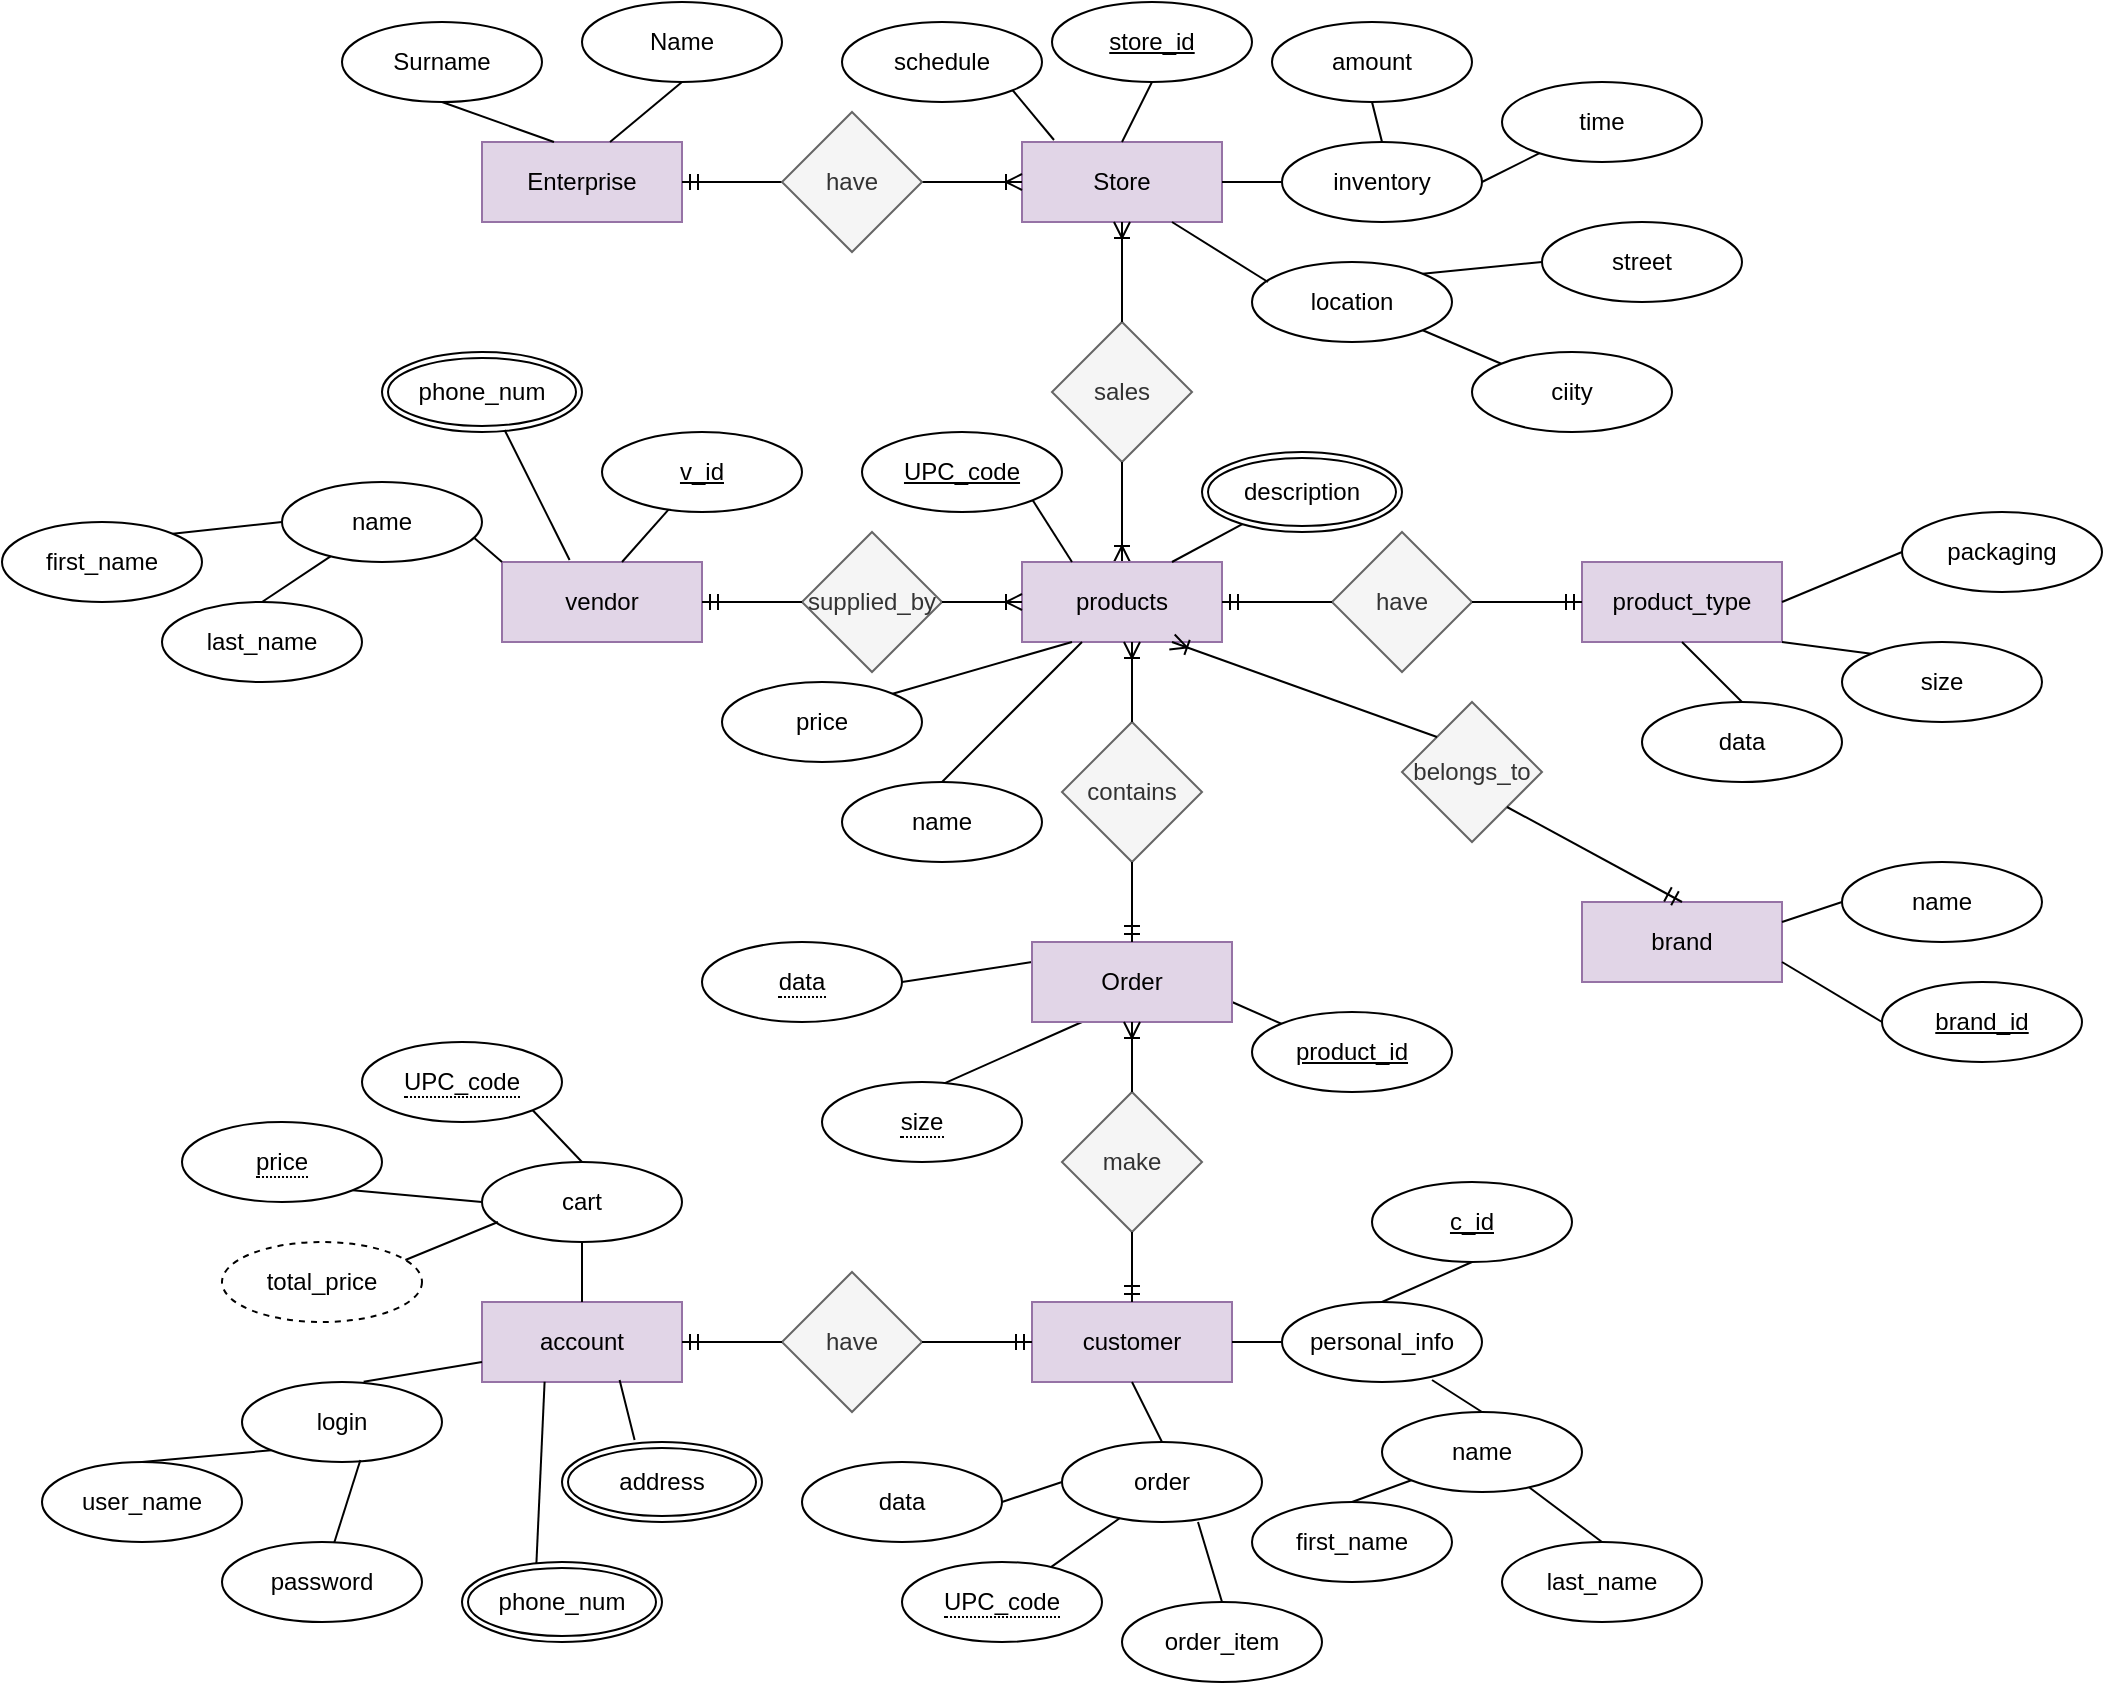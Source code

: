 <mxfile version="15.5.8" type="github">
  <diagram id="2LejuE4Ry1tqAmUR8zdP" name="Page-1">
    <mxGraphModel dx="2675" dy="1736" grid="1" gridSize="10" guides="1" tooltips="1" connect="1" arrows="1" fold="1" page="1" pageScale="1" pageWidth="827" pageHeight="1169" math="0" shadow="0">
      <root>
        <mxCell id="0" />
        <mxCell id="1" parent="0" />
        <mxCell id="xzVIvEEl9TF7IDXQ0Tu6-1" value="Enterprise" style="whiteSpace=wrap;html=1;align=center;rounded=0;sketch=0;fillColor=#e1d5e7;strokeColor=#9673a6;" parent="1" vertex="1">
          <mxGeometry x="-630" y="-440" width="100" height="40" as="geometry" />
        </mxCell>
        <mxCell id="xzVIvEEl9TF7IDXQ0Tu6-2" value="Name" style="ellipse;whiteSpace=wrap;html=1;align=center;rounded=0;sketch=0;" parent="1" vertex="1">
          <mxGeometry x="-580" y="-510" width="100" height="40" as="geometry" />
        </mxCell>
        <mxCell id="xzVIvEEl9TF7IDXQ0Tu6-3" value="Surname" style="ellipse;whiteSpace=wrap;html=1;align=center;rounded=0;sketch=0;" parent="1" vertex="1">
          <mxGeometry x="-700" y="-500" width="100" height="40" as="geometry" />
        </mxCell>
        <mxCell id="xzVIvEEl9TF7IDXQ0Tu6-4" value="" style="endArrow=none;html=1;rounded=0;sketch=0;curved=0;exitX=0.5;exitY=1;exitDx=0;exitDy=0;entryX=0.64;entryY=0;entryDx=0;entryDy=0;entryPerimeter=0;" parent="1" source="xzVIvEEl9TF7IDXQ0Tu6-2" target="xzVIvEEl9TF7IDXQ0Tu6-1" edge="1">
          <mxGeometry relative="1" as="geometry">
            <mxPoint x="-500" y="-230" as="sourcePoint" />
            <mxPoint x="-340" y="-230" as="targetPoint" />
          </mxGeometry>
        </mxCell>
        <mxCell id="xzVIvEEl9TF7IDXQ0Tu6-5" value="" style="endArrow=none;html=1;rounded=0;sketch=0;curved=0;exitX=0.5;exitY=1;exitDx=0;exitDy=0;entryX=0.36;entryY=0;entryDx=0;entryDy=0;entryPerimeter=0;" parent="1" source="xzVIvEEl9TF7IDXQ0Tu6-3" target="xzVIvEEl9TF7IDXQ0Tu6-1" edge="1">
          <mxGeometry relative="1" as="geometry">
            <mxPoint x="-500" y="-230" as="sourcePoint" />
            <mxPoint x="-340" y="-230" as="targetPoint" />
          </mxGeometry>
        </mxCell>
        <mxCell id="xzVIvEEl9TF7IDXQ0Tu6-6" value="Store" style="whiteSpace=wrap;html=1;align=center;rounded=0;sketch=0;fillColor=#e1d5e7;strokeColor=#9673a6;" parent="1" vertex="1">
          <mxGeometry x="-360" y="-440" width="100" height="40" as="geometry" />
        </mxCell>
        <mxCell id="xzVIvEEl9TF7IDXQ0Tu6-7" value="" style="fontSize=12;html=1;endArrow=ERmandOne;rounded=1;sketch=0;exitX=0;exitY=0.5;exitDx=0;exitDy=0;entryX=1;entryY=0.5;entryDx=0;entryDy=0;" parent="1" source="xzVIvEEl9TF7IDXQ0Tu6-9" target="xzVIvEEl9TF7IDXQ0Tu6-1" edge="1">
          <mxGeometry width="100" height="100" relative="1" as="geometry">
            <mxPoint x="-470" y="-180" as="sourcePoint" />
            <mxPoint x="-530" y="-380" as="targetPoint" />
          </mxGeometry>
        </mxCell>
        <mxCell id="xzVIvEEl9TF7IDXQ0Tu6-8" value="" style="fontSize=12;html=1;endArrow=ERoneToMany;rounded=1;sketch=0;entryX=0;entryY=0.5;entryDx=0;entryDy=0;exitX=1;exitY=0.5;exitDx=0;exitDy=0;" parent="1" source="xzVIvEEl9TF7IDXQ0Tu6-9" target="xzVIvEEl9TF7IDXQ0Tu6-6" edge="1">
          <mxGeometry width="100" height="100" relative="1" as="geometry">
            <mxPoint x="-520" y="-280" as="sourcePoint" />
            <mxPoint x="-420" y="-380" as="targetPoint" />
          </mxGeometry>
        </mxCell>
        <mxCell id="xzVIvEEl9TF7IDXQ0Tu6-9" value="have" style="rhombus;whiteSpace=wrap;html=1;rounded=0;sketch=0;fillColor=#f5f5f5;fontColor=#333333;strokeColor=#666666;" parent="1" vertex="1">
          <mxGeometry x="-480" y="-455" width="70" height="70" as="geometry" />
        </mxCell>
        <mxCell id="xzVIvEEl9TF7IDXQ0Tu6-12" value="schedule" style="ellipse;whiteSpace=wrap;html=1;align=center;rounded=0;sketch=0;" parent="1" vertex="1">
          <mxGeometry x="-450" y="-500" width="100" height="40" as="geometry" />
        </mxCell>
        <mxCell id="xzVIvEEl9TF7IDXQ0Tu6-13" value="location" style="ellipse;whiteSpace=wrap;html=1;align=center;rounded=0;sketch=0;" parent="1" vertex="1">
          <mxGeometry x="-245" y="-380" width="100" height="40" as="geometry" />
        </mxCell>
        <mxCell id="xzVIvEEl9TF7IDXQ0Tu6-14" value="inventory" style="ellipse;whiteSpace=wrap;html=1;align=center;rounded=0;sketch=0;" parent="1" vertex="1">
          <mxGeometry x="-230" y="-440" width="100" height="40" as="geometry" />
        </mxCell>
        <mxCell id="xzVIvEEl9TF7IDXQ0Tu6-15" value="ciity" style="ellipse;whiteSpace=wrap;html=1;align=center;rounded=0;sketch=0;" parent="1" vertex="1">
          <mxGeometry x="-135" y="-335" width="100" height="40" as="geometry" />
        </mxCell>
        <mxCell id="xzVIvEEl9TF7IDXQ0Tu6-16" value="street" style="ellipse;whiteSpace=wrap;html=1;align=center;rounded=0;sketch=0;" parent="1" vertex="1">
          <mxGeometry x="-100" y="-400" width="100" height="40" as="geometry" />
        </mxCell>
        <mxCell id="xzVIvEEl9TF7IDXQ0Tu6-17" value="" style="endArrow=none;html=1;rounded=0;sketch=0;exitX=1;exitY=1;exitDx=0;exitDy=0;entryX=0;entryY=0;entryDx=0;entryDy=0;" parent="1" source="xzVIvEEl9TF7IDXQ0Tu6-13" target="xzVIvEEl9TF7IDXQ0Tu6-15" edge="1">
          <mxGeometry relative="1" as="geometry">
            <mxPoint x="-70" y="-350" as="sourcePoint" />
            <mxPoint x="90" y="-350" as="targetPoint" />
          </mxGeometry>
        </mxCell>
        <mxCell id="xzVIvEEl9TF7IDXQ0Tu6-20" value="amount" style="ellipse;whiteSpace=wrap;html=1;align=center;rounded=0;sketch=0;" parent="1" vertex="1">
          <mxGeometry x="-235" y="-500" width="100" height="40" as="geometry" />
        </mxCell>
        <mxCell id="xzVIvEEl9TF7IDXQ0Tu6-21" value="time" style="ellipse;whiteSpace=wrap;html=1;align=center;rounded=0;sketch=0;" parent="1" vertex="1">
          <mxGeometry x="-120" y="-470" width="100" height="40" as="geometry" />
        </mxCell>
        <mxCell id="xzVIvEEl9TF7IDXQ0Tu6-23" value="" style="endArrow=none;html=1;rounded=0;sketch=0;entryX=0.16;entryY=-0.025;entryDx=0;entryDy=0;exitX=1;exitY=1;exitDx=0;exitDy=0;entryPerimeter=0;" parent="1" source="xzVIvEEl9TF7IDXQ0Tu6-12" target="xzVIvEEl9TF7IDXQ0Tu6-6" edge="1">
          <mxGeometry relative="1" as="geometry">
            <mxPoint x="-270" y="-360" as="sourcePoint" />
            <mxPoint x="-120" y="-360" as="targetPoint" />
          </mxGeometry>
        </mxCell>
        <mxCell id="xzVIvEEl9TF7IDXQ0Tu6-25" value="" style="endArrow=none;html=1;rounded=0;sketch=0;exitX=1;exitY=0.5;exitDx=0;exitDy=0;" parent="1" source="xzVIvEEl9TF7IDXQ0Tu6-14" target="xzVIvEEl9TF7IDXQ0Tu6-21" edge="1">
          <mxGeometry relative="1" as="geometry">
            <mxPoint x="-70" y="-350" as="sourcePoint" />
            <mxPoint x="90" y="-350" as="targetPoint" />
          </mxGeometry>
        </mxCell>
        <mxCell id="xzVIvEEl9TF7IDXQ0Tu6-26" value="" style="endArrow=none;html=1;rounded=0;sketch=0;exitX=0.5;exitY=0;exitDx=0;exitDy=0;entryX=0.5;entryY=1;entryDx=0;entryDy=0;" parent="1" source="xzVIvEEl9TF7IDXQ0Tu6-14" target="xzVIvEEl9TF7IDXQ0Tu6-20" edge="1">
          <mxGeometry relative="1" as="geometry">
            <mxPoint x="-70" y="-350" as="sourcePoint" />
            <mxPoint x="-110" y="-304" as="targetPoint" />
          </mxGeometry>
        </mxCell>
        <mxCell id="xzVIvEEl9TF7IDXQ0Tu6-29" value="" style="endArrow=none;html=1;rounded=0;sketch=0;exitX=0.5;exitY=0;exitDx=0;exitDy=0;entryX=0.5;entryY=1;entryDx=0;entryDy=0;" parent="1" source="xzVIvEEl9TF7IDXQ0Tu6-6" target="xzVIvEEl9TF7IDXQ0Tu6-51" edge="1">
          <mxGeometry relative="1" as="geometry">
            <mxPoint x="-60.005" y="-447.072" as="sourcePoint" />
            <mxPoint x="-300" y="-470" as="targetPoint" />
          </mxGeometry>
        </mxCell>
        <mxCell id="xzVIvEEl9TF7IDXQ0Tu6-32" value="" style="endArrow=none;html=1;rounded=0;sketch=0;exitX=1;exitY=0.5;exitDx=0;exitDy=0;entryX=0;entryY=0.5;entryDx=0;entryDy=0;" parent="1" source="xzVIvEEl9TF7IDXQ0Tu6-6" target="xzVIvEEl9TF7IDXQ0Tu6-14" edge="1">
          <mxGeometry relative="1" as="geometry">
            <mxPoint x="-490" y="-300" as="sourcePoint" />
            <mxPoint x="-330" y="-300" as="targetPoint" />
          </mxGeometry>
        </mxCell>
        <mxCell id="xzVIvEEl9TF7IDXQ0Tu6-34" value="" style="endArrow=none;html=1;rounded=0;sketch=0;entryX=0;entryY=0.5;entryDx=0;entryDy=0;exitX=1;exitY=0;exitDx=0;exitDy=0;" parent="1" source="xzVIvEEl9TF7IDXQ0Tu6-13" target="xzVIvEEl9TF7IDXQ0Tu6-16" edge="1">
          <mxGeometry relative="1" as="geometry">
            <mxPoint x="-480" y="-290" as="sourcePoint" />
            <mxPoint x="-320" y="-290" as="targetPoint" />
          </mxGeometry>
        </mxCell>
        <mxCell id="xzVIvEEl9TF7IDXQ0Tu6-35" value="" style="endArrow=none;html=1;rounded=0;sketch=0;entryX=0.08;entryY=0.25;entryDx=0;entryDy=0;entryPerimeter=0;exitX=0.75;exitY=1;exitDx=0;exitDy=0;" parent="1" source="xzVIvEEl9TF7IDXQ0Tu6-6" target="xzVIvEEl9TF7IDXQ0Tu6-13" edge="1">
          <mxGeometry relative="1" as="geometry">
            <mxPoint x="-470" y="-280" as="sourcePoint" />
            <mxPoint x="-310" y="-280" as="targetPoint" />
          </mxGeometry>
        </mxCell>
        <mxCell id="xzVIvEEl9TF7IDXQ0Tu6-38" value="sales" style="rhombus;whiteSpace=wrap;html=1;rounded=0;sketch=0;fillColor=#f5f5f5;fontColor=#333333;strokeColor=#666666;" parent="1" vertex="1">
          <mxGeometry x="-345" y="-350" width="70" height="70" as="geometry" />
        </mxCell>
        <mxCell id="xzVIvEEl9TF7IDXQ0Tu6-42" value="" style="fontSize=12;html=1;endArrow=ERoneToMany;rounded=1;sketch=0;entryX=0.5;entryY=1;entryDx=0;entryDy=0;exitX=0.5;exitY=0;exitDx=0;exitDy=0;" parent="1" source="xzVIvEEl9TF7IDXQ0Tu6-38" target="xzVIvEEl9TF7IDXQ0Tu6-6" edge="1">
          <mxGeometry width="100" height="100" relative="1" as="geometry">
            <mxPoint x="-420" y="-410" as="sourcePoint" />
            <mxPoint x="-350" y="-410" as="targetPoint" />
          </mxGeometry>
        </mxCell>
        <mxCell id="xzVIvEEl9TF7IDXQ0Tu6-43" value="" style="fontSize=12;html=1;endArrow=ERoneToMany;rounded=1;sketch=0;exitX=0.5;exitY=1;exitDx=0;exitDy=0;" parent="1" source="xzVIvEEl9TF7IDXQ0Tu6-38" target="xzVIvEEl9TF7IDXQ0Tu6-44" edge="1">
          <mxGeometry width="100" height="100" relative="1" as="geometry">
            <mxPoint x="-300" y="-330" as="sourcePoint" />
            <mxPoint x="-310" y="-200" as="targetPoint" />
          </mxGeometry>
        </mxCell>
        <mxCell id="xzVIvEEl9TF7IDXQ0Tu6-44" value="products" style="whiteSpace=wrap;html=1;align=center;rounded=0;sketch=0;fillColor=#e1d5e7;strokeColor=#9673a6;" parent="1" vertex="1">
          <mxGeometry x="-360" y="-230" width="100" height="40" as="geometry" />
        </mxCell>
        <mxCell id="xzVIvEEl9TF7IDXQ0Tu6-45" value="have" style="rhombus;whiteSpace=wrap;html=1;rounded=0;sketch=0;fillColor=#f5f5f5;fontColor=#333333;strokeColor=#666666;" parent="1" vertex="1">
          <mxGeometry x="-205" y="-245" width="70" height="70" as="geometry" />
        </mxCell>
        <mxCell id="xzVIvEEl9TF7IDXQ0Tu6-46" value="product_type" style="whiteSpace=wrap;html=1;align=center;rounded=0;sketch=0;fillColor=#e1d5e7;strokeColor=#9673a6;" parent="1" vertex="1">
          <mxGeometry x="-80" y="-230" width="100" height="40" as="geometry" />
        </mxCell>
        <mxCell id="xzVIvEEl9TF7IDXQ0Tu6-47" value="" style="fontSize=12;html=1;endArrow=ERmandOne;rounded=1;sketch=0;exitX=1;exitY=0.5;exitDx=0;exitDy=0;entryX=0;entryY=0.5;entryDx=0;entryDy=0;" parent="1" source="xzVIvEEl9TF7IDXQ0Tu6-45" target="xzVIvEEl9TF7IDXQ0Tu6-46" edge="1">
          <mxGeometry width="100" height="100" relative="1" as="geometry">
            <mxPoint x="-135" y="-130" as="sourcePoint" />
            <mxPoint x="-205" y="-130" as="targetPoint" />
          </mxGeometry>
        </mxCell>
        <mxCell id="xzVIvEEl9TF7IDXQ0Tu6-48" value="" style="fontSize=12;html=1;endArrow=ERmandOne;rounded=1;sketch=0;entryX=1;entryY=0.5;entryDx=0;entryDy=0;exitX=0;exitY=0.5;exitDx=0;exitDy=0;" parent="1" source="xzVIvEEl9TF7IDXQ0Tu6-45" target="xzVIvEEl9TF7IDXQ0Tu6-44" edge="1">
          <mxGeometry width="100" height="100" relative="1" as="geometry">
            <mxPoint x="-210" y="-210" as="sourcePoint" />
            <mxPoint x="-550" y="-400" as="targetPoint" />
          </mxGeometry>
        </mxCell>
        <mxCell id="xzVIvEEl9TF7IDXQ0Tu6-49" value="vendor" style="whiteSpace=wrap;html=1;align=center;rounded=0;sketch=0;fillColor=#e1d5e7;strokeColor=#9673a6;" parent="1" vertex="1">
          <mxGeometry x="-620" y="-230" width="100" height="40" as="geometry" />
        </mxCell>
        <mxCell id="xzVIvEEl9TF7IDXQ0Tu6-50" value="customer" style="whiteSpace=wrap;html=1;align=center;rounded=0;sketch=0;fillColor=#e1d5e7;strokeColor=#9673a6;" parent="1" vertex="1">
          <mxGeometry x="-355" y="140" width="100" height="40" as="geometry" />
        </mxCell>
        <mxCell id="xzVIvEEl9TF7IDXQ0Tu6-51" value="store_id" style="ellipse;whiteSpace=wrap;html=1;align=center;fontStyle=4;rounded=0;sketch=0;" parent="1" vertex="1">
          <mxGeometry x="-345" y="-510" width="100" height="40" as="geometry" />
        </mxCell>
        <mxCell id="xzVIvEEl9TF7IDXQ0Tu6-52" value="brand" style="whiteSpace=wrap;html=1;align=center;rounded=0;sketch=0;fillColor=#e1d5e7;strokeColor=#9673a6;" parent="1" vertex="1">
          <mxGeometry x="-80" y="-60" width="100" height="40" as="geometry" />
        </mxCell>
        <mxCell id="xzVIvEEl9TF7IDXQ0Tu6-53" value="account" style="whiteSpace=wrap;html=1;align=center;rounded=0;sketch=0;fillColor=#e1d5e7;strokeColor=#9673a6;" parent="1" vertex="1">
          <mxGeometry x="-630" y="140" width="100" height="40" as="geometry" />
        </mxCell>
        <mxCell id="xzVIvEEl9TF7IDXQ0Tu6-55" value="belongs_to" style="rhombus;whiteSpace=wrap;html=1;rounded=0;sketch=0;fillColor=#f5f5f5;fontColor=#333333;strokeColor=#666666;" parent="1" vertex="1">
          <mxGeometry x="-170" y="-160" width="70" height="70" as="geometry" />
        </mxCell>
        <mxCell id="xzVIvEEl9TF7IDXQ0Tu6-56" value="" style="fontSize=12;html=1;endArrow=ERmandOne;rounded=1;sketch=0;entryX=0.5;entryY=0;entryDx=0;entryDy=0;exitX=1;exitY=1;exitDx=0;exitDy=0;" parent="1" target="xzVIvEEl9TF7IDXQ0Tu6-52" edge="1" source="xzVIvEEl9TF7IDXQ0Tu6-55">
          <mxGeometry width="100" height="100" relative="1" as="geometry">
            <mxPoint x="-90" y="-110" as="sourcePoint" />
            <mxPoint x="-250" y="-200" as="targetPoint" />
          </mxGeometry>
        </mxCell>
        <mxCell id="xzVIvEEl9TF7IDXQ0Tu6-58" value="" style="fontSize=12;html=1;endArrow=ERoneToMany;rounded=1;sketch=0;exitX=0;exitY=0;exitDx=0;exitDy=0;entryX=0.75;entryY=1;entryDx=0;entryDy=0;" parent="1" source="xzVIvEEl9TF7IDXQ0Tu6-55" target="xzVIvEEl9TF7IDXQ0Tu6-44" edge="1">
          <mxGeometry width="100" height="100" relative="1" as="geometry">
            <mxPoint x="-300" y="-270" as="sourcePoint" />
            <mxPoint x="-280" y="-180" as="targetPoint" />
          </mxGeometry>
        </mxCell>
        <mxCell id="xzVIvEEl9TF7IDXQ0Tu6-61" value="name" style="ellipse;whiteSpace=wrap;html=1;align=center;rounded=0;sketch=0;" parent="1" vertex="1">
          <mxGeometry x="50" y="-80" width="100" height="40" as="geometry" />
        </mxCell>
        <mxCell id="xzVIvEEl9TF7IDXQ0Tu6-63" value="brand_id" style="ellipse;whiteSpace=wrap;html=1;align=center;fontStyle=4;rounded=0;sketch=0;" parent="1" vertex="1">
          <mxGeometry x="70" y="-20" width="100" height="40" as="geometry" />
        </mxCell>
        <mxCell id="xzVIvEEl9TF7IDXQ0Tu6-67" value="" style="endArrow=none;html=1;rounded=0;sketch=0;exitX=1;exitY=0.25;exitDx=0;exitDy=0;entryX=0;entryY=0.5;entryDx=0;entryDy=0;" parent="1" source="xzVIvEEl9TF7IDXQ0Tu6-52" target="xzVIvEEl9TF7IDXQ0Tu6-61" edge="1">
          <mxGeometry relative="1" as="geometry">
            <mxPoint x="-139.645" y="-325.858" as="sourcePoint" />
            <mxPoint x="-100.355" y="-309.142" as="targetPoint" />
          </mxGeometry>
        </mxCell>
        <mxCell id="xzVIvEEl9TF7IDXQ0Tu6-69" value="" style="endArrow=none;html=1;rounded=0;sketch=0;exitX=1;exitY=0.75;exitDx=0;exitDy=0;entryX=0;entryY=0.5;entryDx=0;entryDy=0;" parent="1" source="xzVIvEEl9TF7IDXQ0Tu6-52" target="xzVIvEEl9TF7IDXQ0Tu6-63" edge="1">
          <mxGeometry relative="1" as="geometry">
            <mxPoint x="-119.645" y="-305.858" as="sourcePoint" />
            <mxPoint x="-80.355" y="-289.142" as="targetPoint" />
          </mxGeometry>
        </mxCell>
        <mxCell id="xzVIvEEl9TF7IDXQ0Tu6-76" value="&lt;span style=&quot;border-bottom: 1px dotted&quot;&gt;data&lt;/span&gt;" style="ellipse;whiteSpace=wrap;html=1;align=center;rounded=0;sketch=0;" parent="1" vertex="1">
          <mxGeometry x="-520" y="-40" width="100" height="40" as="geometry" />
        </mxCell>
        <mxCell id="xzVIvEEl9TF7IDXQ0Tu6-77" style="edgeStyle=none;rounded=1;sketch=0;orthogonalLoop=1;jettySize=auto;html=1;exitX=0.5;exitY=0;exitDx=0;exitDy=0;" parent="1" edge="1">
          <mxGeometry relative="1" as="geometry">
            <mxPoint x="50" y="230" as="sourcePoint" />
            <mxPoint x="50" y="230" as="targetPoint" />
          </mxGeometry>
        </mxCell>
        <mxCell id="xzVIvEEl9TF7IDXQ0Tu6-78" value="product_id" style="ellipse;whiteSpace=wrap;html=1;align=center;fontStyle=4;rounded=0;sketch=0;" parent="1" vertex="1">
          <mxGeometry x="-245" y="-5" width="100" height="40" as="geometry" />
        </mxCell>
        <mxCell id="xzVIvEEl9TF7IDXQ0Tu6-79" value="" style="endArrow=none;html=1;rounded=0;sketch=0;exitX=0;exitY=0.25;exitDx=0;exitDy=0;entryX=1;entryY=0.5;entryDx=0;entryDy=0;" parent="1" source="79jFcJcjAaKyGkSyNmCX-1" target="xzVIvEEl9TF7IDXQ0Tu6-76" edge="1">
          <mxGeometry relative="1" as="geometry">
            <mxPoint x="117" y="145" as="sourcePoint" />
            <mxPoint x="-170.355" y="280.858" as="targetPoint" />
          </mxGeometry>
        </mxCell>
        <mxCell id="xzVIvEEl9TF7IDXQ0Tu6-80" value="" style="endArrow=none;html=1;rounded=0;sketch=0;exitX=0.25;exitY=1;exitDx=0;exitDy=0;entryX=0.603;entryY=0.026;entryDx=0;entryDy=0;entryPerimeter=0;" parent="1" source="79jFcJcjAaKyGkSyNmCX-1" target="xzVIvEEl9TF7IDXQ0Tu6-82" edge="1">
          <mxGeometry relative="1" as="geometry">
            <mxPoint x="140" y="160" as="sourcePoint" />
            <mxPoint y="250" as="targetPoint" />
          </mxGeometry>
        </mxCell>
        <mxCell id="xzVIvEEl9TF7IDXQ0Tu6-81" value="" style="endArrow=none;html=1;rounded=0;sketch=0;entryX=0;entryY=0;entryDx=0;entryDy=0;exitX=1;exitY=0.75;exitDx=0;exitDy=0;" parent="1" source="79jFcJcjAaKyGkSyNmCX-1" target="xzVIvEEl9TF7IDXQ0Tu6-78" edge="1">
          <mxGeometry relative="1" as="geometry">
            <mxPoint x="123.941" y="174.686" as="sourcePoint" />
            <mxPoint x="-150.355" y="300.858" as="targetPoint" />
          </mxGeometry>
        </mxCell>
        <mxCell id="xzVIvEEl9TF7IDXQ0Tu6-82" value="&lt;span style=&quot;border-bottom: 1px dotted&quot;&gt;size&lt;/span&gt;" style="ellipse;whiteSpace=wrap;html=1;align=center;rounded=0;sketch=0;" parent="1" vertex="1">
          <mxGeometry x="-460" y="30" width="100" height="40" as="geometry" />
        </mxCell>
        <mxCell id="xzVIvEEl9TF7IDXQ0Tu6-84" value="size" style="ellipse;whiteSpace=wrap;html=1;align=center;rounded=0;sketch=0;" parent="1" vertex="1">
          <mxGeometry x="50" y="-190" width="100" height="40" as="geometry" />
        </mxCell>
        <mxCell id="xzVIvEEl9TF7IDXQ0Tu6-85" value="" style="endArrow=none;html=1;rounded=0;sketch=0;exitX=1;exitY=1;exitDx=0;exitDy=0;entryX=0;entryY=0;entryDx=0;entryDy=0;" parent="1" source="xzVIvEEl9TF7IDXQ0Tu6-46" target="xzVIvEEl9TF7IDXQ0Tu6-84" edge="1">
          <mxGeometry relative="1" as="geometry">
            <mxPoint x="-59.645" y="-245.858" as="sourcePoint" />
            <mxPoint x="-20.355" y="-229.142" as="targetPoint" />
          </mxGeometry>
        </mxCell>
        <mxCell id="xzVIvEEl9TF7IDXQ0Tu6-86" value="packaging" style="ellipse;whiteSpace=wrap;html=1;align=center;rounded=0;sketch=0;" parent="1" vertex="1">
          <mxGeometry x="80" y="-255" width="100" height="40" as="geometry" />
        </mxCell>
        <mxCell id="xzVIvEEl9TF7IDXQ0Tu6-87" value="" style="endArrow=none;html=1;rounded=0;sketch=0;exitX=1;exitY=0.5;exitDx=0;exitDy=0;entryX=0;entryY=0.5;entryDx=0;entryDy=0;" parent="1" source="xzVIvEEl9TF7IDXQ0Tu6-46" target="xzVIvEEl9TF7IDXQ0Tu6-86" edge="1">
          <mxGeometry relative="1" as="geometry">
            <mxPoint x="-49.645" y="-235.858" as="sourcePoint" />
            <mxPoint x="-10.355" y="-219.142" as="targetPoint" />
          </mxGeometry>
        </mxCell>
        <mxCell id="xzVIvEEl9TF7IDXQ0Tu6-88" value="name" style="ellipse;whiteSpace=wrap;html=1;align=center;rounded=0;sketch=0;direction=west;" parent="1" vertex="1">
          <mxGeometry x="-450" y="-120" width="100" height="40" as="geometry" />
        </mxCell>
        <mxCell id="xzVIvEEl9TF7IDXQ0Tu6-89" value="" style="endArrow=none;html=1;rounded=0;sketch=0;entryX=0.5;entryY=1;entryDx=0;entryDy=0;" parent="1" target="xzVIvEEl9TF7IDXQ0Tu6-88" edge="1">
          <mxGeometry relative="1" as="geometry">
            <mxPoint x="-330" y="-190" as="sourcePoint" />
            <mxPoint x="-0.355" y="-209.142" as="targetPoint" />
          </mxGeometry>
        </mxCell>
        <mxCell id="xzVIvEEl9TF7IDXQ0Tu6-90" value="description" style="ellipse;shape=doubleEllipse;margin=3;whiteSpace=wrap;html=1;align=center;rounded=0;sketch=0;" parent="1" vertex="1">
          <mxGeometry x="-270" y="-285" width="100" height="40" as="geometry" />
        </mxCell>
        <mxCell id="xzVIvEEl9TF7IDXQ0Tu6-92" value="" style="endArrow=none;html=1;rounded=0;sketch=0;exitX=0.75;exitY=0;exitDx=0;exitDy=0;" parent="1" source="xzVIvEEl9TF7IDXQ0Tu6-44" target="xzVIvEEl9TF7IDXQ0Tu6-90" edge="1">
          <mxGeometry relative="1" as="geometry">
            <mxPoint x="-29.645" y="-215.858" as="sourcePoint" />
            <mxPoint x="9.645" y="-199.142" as="targetPoint" />
          </mxGeometry>
        </mxCell>
        <mxCell id="xzVIvEEl9TF7IDXQ0Tu6-93" value="make" style="rhombus;whiteSpace=wrap;html=1;rounded=0;sketch=0;fillColor=#f5f5f5;fontColor=#333333;strokeColor=#666666;" parent="1" vertex="1">
          <mxGeometry x="-340" y="35" width="70" height="70" as="geometry" />
        </mxCell>
        <mxCell id="xzVIvEEl9TF7IDXQ0Tu6-94" value="" style="fontSize=12;html=1;endArrow=ERmandOne;rounded=1;sketch=0;entryX=0.5;entryY=0;entryDx=0;entryDy=0;exitX=0.5;exitY=1;exitDx=0;exitDy=0;" parent="1" source="xzVIvEEl9TF7IDXQ0Tu6-93" target="xzVIvEEl9TF7IDXQ0Tu6-50" edge="1">
          <mxGeometry width="100" height="100" relative="1" as="geometry">
            <mxPoint x="-195" y="-200" as="sourcePoint" />
            <mxPoint x="-250" y="-200" as="targetPoint" />
          </mxGeometry>
        </mxCell>
        <mxCell id="xzVIvEEl9TF7IDXQ0Tu6-96" value="have" style="rhombus;whiteSpace=wrap;html=1;rounded=0;sketch=0;fillColor=#f5f5f5;fontColor=#333333;strokeColor=#666666;" parent="1" vertex="1">
          <mxGeometry x="-480" y="125" width="70" height="70" as="geometry" />
        </mxCell>
        <mxCell id="xzVIvEEl9TF7IDXQ0Tu6-97" value="" style="fontSize=12;html=1;endArrow=ERmandOne;rounded=1;sketch=0;exitX=1;exitY=0.5;exitDx=0;exitDy=0;entryX=0;entryY=0.5;entryDx=0;entryDy=0;" parent="1" source="xzVIvEEl9TF7IDXQ0Tu6-96" target="xzVIvEEl9TF7IDXQ0Tu6-50" edge="1">
          <mxGeometry width="100" height="100" relative="1" as="geometry">
            <mxPoint x="-125" y="-200" as="sourcePoint" />
            <mxPoint x="-70" y="-200" as="targetPoint" />
          </mxGeometry>
        </mxCell>
        <mxCell id="xzVIvEEl9TF7IDXQ0Tu6-98" value="" style="fontSize=12;html=1;endArrow=ERmandOne;rounded=1;sketch=0;exitX=0;exitY=0.5;exitDx=0;exitDy=0;entryX=1;entryY=0.5;entryDx=0;entryDy=0;" parent="1" source="xzVIvEEl9TF7IDXQ0Tu6-96" target="xzVIvEEl9TF7IDXQ0Tu6-53" edge="1">
          <mxGeometry width="100" height="100" relative="1" as="geometry">
            <mxPoint x="-125" y="-200" as="sourcePoint" />
            <mxPoint x="-70" y="-200" as="targetPoint" />
          </mxGeometry>
        </mxCell>
        <mxCell id="xzVIvEEl9TF7IDXQ0Tu6-100" value="c_id" style="ellipse;whiteSpace=wrap;html=1;align=center;fontStyle=4;rounded=0;sketch=0;" parent="1" vertex="1">
          <mxGeometry x="-185" y="80" width="100" height="40" as="geometry" />
        </mxCell>
        <mxCell id="xzVIvEEl9TF7IDXQ0Tu6-103" value="personal_info" style="ellipse;whiteSpace=wrap;html=1;align=center;rounded=0;sketch=0;" parent="1" vertex="1">
          <mxGeometry x="-230" y="140" width="100" height="40" as="geometry" />
        </mxCell>
        <mxCell id="xzVIvEEl9TF7IDXQ0Tu6-104" value="" style="endArrow=none;html=1;rounded=0;sketch=0;exitX=1;exitY=0.5;exitDx=0;exitDy=0;entryX=0;entryY=0.5;entryDx=0;entryDy=0;" parent="1" source="xzVIvEEl9TF7IDXQ0Tu6-50" target="xzVIvEEl9TF7IDXQ0Tu6-103" edge="1">
          <mxGeometry relative="1" as="geometry">
            <mxPoint x="-275" y="-170" as="sourcePoint" />
            <mxPoint x="-225.355" y="-144.142" as="targetPoint" />
          </mxGeometry>
        </mxCell>
        <mxCell id="xzVIvEEl9TF7IDXQ0Tu6-105" value="name" style="ellipse;whiteSpace=wrap;html=1;align=center;rounded=0;sketch=0;" parent="1" vertex="1">
          <mxGeometry x="-180" y="195" width="100" height="40" as="geometry" />
        </mxCell>
        <mxCell id="xzVIvEEl9TF7IDXQ0Tu6-106" value="first_name" style="ellipse;whiteSpace=wrap;html=1;align=center;rounded=0;sketch=0;" parent="1" vertex="1">
          <mxGeometry x="-245" y="240" width="100" height="40" as="geometry" />
        </mxCell>
        <mxCell id="xzVIvEEl9TF7IDXQ0Tu6-107" value="last_name" style="ellipse;whiteSpace=wrap;html=1;align=center;rounded=0;sketch=0;" parent="1" vertex="1">
          <mxGeometry x="-120" y="260" width="100" height="40" as="geometry" />
        </mxCell>
        <mxCell id="xzVIvEEl9TF7IDXQ0Tu6-109" value="" style="endArrow=none;html=1;rounded=0;sketch=0;exitX=0.5;exitY=0;exitDx=0;exitDy=0;entryX=0.75;entryY=0.975;entryDx=0;entryDy=0;entryPerimeter=0;" parent="1" source="xzVIvEEl9TF7IDXQ0Tu6-105" target="xzVIvEEl9TF7IDXQ0Tu6-103" edge="1">
          <mxGeometry relative="1" as="geometry">
            <mxPoint x="-265" y="-160" as="sourcePoint" />
            <mxPoint x="-215.355" y="-134.142" as="targetPoint" />
          </mxGeometry>
        </mxCell>
        <mxCell id="xzVIvEEl9TF7IDXQ0Tu6-110" value="" style="endArrow=none;html=1;rounded=0;sketch=0;exitX=0.5;exitY=0;exitDx=0;exitDy=0;entryX=0;entryY=1;entryDx=0;entryDy=0;" parent="1" source="xzVIvEEl9TF7IDXQ0Tu6-106" target="xzVIvEEl9TF7IDXQ0Tu6-105" edge="1">
          <mxGeometry relative="1" as="geometry">
            <mxPoint x="-255" y="-150" as="sourcePoint" />
            <mxPoint x="-205.355" y="-124.142" as="targetPoint" />
          </mxGeometry>
        </mxCell>
        <mxCell id="xzVIvEEl9TF7IDXQ0Tu6-111" value="" style="endArrow=none;html=1;rounded=0;sketch=0;exitX=0.5;exitY=0;exitDx=0;exitDy=0;" parent="1" source="xzVIvEEl9TF7IDXQ0Tu6-107" target="xzVIvEEl9TF7IDXQ0Tu6-105" edge="1">
          <mxGeometry relative="1" as="geometry">
            <mxPoint x="-310" y="80" as="sourcePoint" />
            <mxPoint x="-265.355" y="64.142" as="targetPoint" />
          </mxGeometry>
        </mxCell>
        <mxCell id="xzVIvEEl9TF7IDXQ0Tu6-113" value="" style="endArrow=none;html=1;rounded=0;sketch=0;exitX=0.5;exitY=0;exitDx=0;exitDy=0;entryX=0.5;entryY=1;entryDx=0;entryDy=0;" parent="1" source="xzVIvEEl9TF7IDXQ0Tu6-103" target="xzVIvEEl9TF7IDXQ0Tu6-100" edge="1">
          <mxGeometry relative="1" as="geometry">
            <mxPoint x="-235" y="35" as="sourcePoint" />
            <mxPoint x="-200.355" y="14.142" as="targetPoint" />
          </mxGeometry>
        </mxCell>
        <mxCell id="xzVIvEEl9TF7IDXQ0Tu6-114" value="order" style="ellipse;whiteSpace=wrap;html=1;align=center;rounded=0;sketch=0;" parent="1" vertex="1">
          <mxGeometry x="-340" y="210" width="100" height="40" as="geometry" />
        </mxCell>
        <mxCell id="xzVIvEEl9TF7IDXQ0Tu6-116" value="" style="endArrow=none;html=1;rounded=0;sketch=0;exitX=0.5;exitY=0;exitDx=0;exitDy=0;entryX=0.5;entryY=1;entryDx=0;entryDy=0;" parent="1" source="xzVIvEEl9TF7IDXQ0Tu6-114" target="xzVIvEEl9TF7IDXQ0Tu6-50" edge="1">
          <mxGeometry relative="1" as="geometry">
            <mxPoint x="-285" y="-180" as="sourcePoint" />
            <mxPoint x="-235.355" y="-154.142" as="targetPoint" />
          </mxGeometry>
        </mxCell>
        <mxCell id="xzVIvEEl9TF7IDXQ0Tu6-117" value="data" style="ellipse;whiteSpace=wrap;html=1;align=center;rounded=0;sketch=0;" parent="1" vertex="1">
          <mxGeometry x="-470" y="220" width="100" height="40" as="geometry" />
        </mxCell>
        <mxCell id="xzVIvEEl9TF7IDXQ0Tu6-119" value="&lt;span style=&quot;border-bottom: 1px dotted&quot;&gt;UPC_code&lt;/span&gt;" style="ellipse;whiteSpace=wrap;html=1;align=center;rounded=0;sketch=0;" parent="1" vertex="1">
          <mxGeometry x="-420" y="270" width="100" height="40" as="geometry" />
        </mxCell>
        <mxCell id="xzVIvEEl9TF7IDXQ0Tu6-120" value="UPC_code" style="ellipse;whiteSpace=wrap;html=1;align=center;fontStyle=4;rounded=0;sketch=0;" parent="1" vertex="1">
          <mxGeometry x="-440" y="-295" width="100" height="40" as="geometry" />
        </mxCell>
        <mxCell id="xzVIvEEl9TF7IDXQ0Tu6-121" value="order_item" style="ellipse;whiteSpace=wrap;html=1;align=center;rounded=0;sketch=0;" parent="1" vertex="1">
          <mxGeometry x="-310" y="290" width="100" height="40" as="geometry" />
        </mxCell>
        <mxCell id="xzVIvEEl9TF7IDXQ0Tu6-122" value="" style="endArrow=none;html=1;rounded=0;sketch=0;entryX=0;entryY=0.5;entryDx=0;entryDy=0;exitX=1;exitY=0.5;exitDx=0;exitDy=0;" parent="1" source="xzVIvEEl9TF7IDXQ0Tu6-117" target="xzVIvEEl9TF7IDXQ0Tu6-114" edge="1">
          <mxGeometry relative="1" as="geometry">
            <mxPoint x="-310" y="-10" as="sourcePoint" />
            <mxPoint x="-150" y="-10" as="targetPoint" />
          </mxGeometry>
        </mxCell>
        <mxCell id="xzVIvEEl9TF7IDXQ0Tu6-123" value="" style="endArrow=none;html=1;rounded=0;sketch=0;entryX=0.29;entryY=0.95;entryDx=0;entryDy=0;entryPerimeter=0;" parent="1" source="xzVIvEEl9TF7IDXQ0Tu6-119" target="xzVIvEEl9TF7IDXQ0Tu6-114" edge="1">
          <mxGeometry relative="1" as="geometry">
            <mxPoint x="-310" y="-10" as="sourcePoint" />
            <mxPoint x="-150" y="-10" as="targetPoint" />
          </mxGeometry>
        </mxCell>
        <mxCell id="xzVIvEEl9TF7IDXQ0Tu6-124" value="" style="endArrow=none;html=1;rounded=0;sketch=0;entryX=0.5;entryY=0;entryDx=0;entryDy=0;exitX=0.68;exitY=1;exitDx=0;exitDy=0;exitPerimeter=0;" parent="1" source="xzVIvEEl9TF7IDXQ0Tu6-114" target="xzVIvEEl9TF7IDXQ0Tu6-121" edge="1">
          <mxGeometry relative="1" as="geometry">
            <mxPoint x="-310" y="-10" as="sourcePoint" />
            <mxPoint x="-150" y="-10" as="targetPoint" />
          </mxGeometry>
        </mxCell>
        <mxCell id="xzVIvEEl9TF7IDXQ0Tu6-125" value="" style="endArrow=none;html=1;rounded=0;sketch=0;exitX=1;exitY=1;exitDx=0;exitDy=0;entryX=0.25;entryY=0;entryDx=0;entryDy=0;" parent="1" source="xzVIvEEl9TF7IDXQ0Tu6-120" target="xzVIvEEl9TF7IDXQ0Tu6-44" edge="1">
          <mxGeometry relative="1" as="geometry">
            <mxPoint x="-310" y="-160" as="sourcePoint" />
            <mxPoint x="-150" y="-160" as="targetPoint" />
          </mxGeometry>
        </mxCell>
        <mxCell id="xzVIvEEl9TF7IDXQ0Tu6-126" value="price" style="ellipse;whiteSpace=wrap;html=1;align=center;rounded=0;sketch=0;" parent="1" vertex="1">
          <mxGeometry x="-510" y="-170" width="100" height="40" as="geometry" />
        </mxCell>
        <mxCell id="xzVIvEEl9TF7IDXQ0Tu6-127" value="" style="endArrow=none;html=1;rounded=0;sketch=0;exitX=1;exitY=0;exitDx=0;exitDy=0;entryX=0.25;entryY=1;entryDx=0;entryDy=0;" parent="1" source="xzVIvEEl9TF7IDXQ0Tu6-126" target="xzVIvEEl9TF7IDXQ0Tu6-44" edge="1">
          <mxGeometry relative="1" as="geometry">
            <mxPoint x="-344.645" y="-240.858" as="sourcePoint" />
            <mxPoint x="-325" y="-220" as="targetPoint" />
          </mxGeometry>
        </mxCell>
        <mxCell id="xzVIvEEl9TF7IDXQ0Tu6-128" value="cart" style="ellipse;whiteSpace=wrap;html=1;align=center;rounded=0;sketch=0;" parent="1" vertex="1">
          <mxGeometry x="-630" y="70" width="100" height="40" as="geometry" />
        </mxCell>
        <mxCell id="xzVIvEEl9TF7IDXQ0Tu6-129" value="supplied_by" style="rhombus;whiteSpace=wrap;html=1;rounded=0;sketch=0;fillColor=#f5f5f5;fontColor=#333333;strokeColor=#666666;" parent="1" vertex="1">
          <mxGeometry x="-470" y="-245" width="70" height="70" as="geometry" />
        </mxCell>
        <mxCell id="xzVIvEEl9TF7IDXQ0Tu6-131" value="" style="endArrow=none;html=1;rounded=0;sketch=0;exitX=0.5;exitY=1;exitDx=0;exitDy=0;" parent="1" source="xzVIvEEl9TF7IDXQ0Tu6-128" target="xzVIvEEl9TF7IDXQ0Tu6-53" edge="1">
          <mxGeometry relative="1" as="geometry">
            <mxPoint x="-510" y="70" as="sourcePoint" />
            <mxPoint x="-350" y="70" as="targetPoint" />
          </mxGeometry>
        </mxCell>
        <mxCell id="xzVIvEEl9TF7IDXQ0Tu6-132" value="" style="fontSize=12;html=1;endArrow=ERmandOne;rounded=1;sketch=0;entryX=1;entryY=0.5;entryDx=0;entryDy=0;exitX=0;exitY=0.5;exitDx=0;exitDy=0;" parent="1" source="xzVIvEEl9TF7IDXQ0Tu6-129" target="xzVIvEEl9TF7IDXQ0Tu6-49" edge="1">
          <mxGeometry width="100" height="100" relative="1" as="geometry">
            <mxPoint x="-195" y="-200" as="sourcePoint" />
            <mxPoint x="-250" y="-200" as="targetPoint" />
          </mxGeometry>
        </mxCell>
        <mxCell id="xzVIvEEl9TF7IDXQ0Tu6-133" value="" style="fontSize=12;html=1;endArrow=ERoneToMany;rounded=1;sketch=0;exitX=1;exitY=0.5;exitDx=0;exitDy=0;entryX=0;entryY=0.5;entryDx=0;entryDy=0;" parent="1" source="xzVIvEEl9TF7IDXQ0Tu6-129" target="xzVIvEEl9TF7IDXQ0Tu6-44" edge="1">
          <mxGeometry width="100" height="100" relative="1" as="geometry">
            <mxPoint x="-300" y="-270" as="sourcePoint" />
            <mxPoint x="-300" y="-220" as="targetPoint" />
          </mxGeometry>
        </mxCell>
        <mxCell id="xzVIvEEl9TF7IDXQ0Tu6-134" value="&lt;span style=&quot;border-bottom: 1px dotted&quot;&gt;UPC_code&lt;/span&gt;" style="ellipse;whiteSpace=wrap;html=1;align=center;rounded=0;sketch=0;" parent="1" vertex="1">
          <mxGeometry x="-690" y="10" width="100" height="40" as="geometry" />
        </mxCell>
        <mxCell id="xzVIvEEl9TF7IDXQ0Tu6-135" value="&lt;span style=&quot;border-bottom: 1px dotted&quot;&gt;price&lt;/span&gt;" style="ellipse;whiteSpace=wrap;html=1;align=center;rounded=0;sketch=0;" parent="1" vertex="1">
          <mxGeometry x="-780" y="50" width="100" height="40" as="geometry" />
        </mxCell>
        <mxCell id="xzVIvEEl9TF7IDXQ0Tu6-137" value="total_price" style="ellipse;whiteSpace=wrap;html=1;align=center;dashed=1;rounded=0;sketch=0;" parent="1" vertex="1">
          <mxGeometry x="-760" y="110" width="100" height="40" as="geometry" />
        </mxCell>
        <mxCell id="xzVIvEEl9TF7IDXQ0Tu6-138" value="" style="endArrow=none;html=1;rounded=0;sketch=0;exitX=1;exitY=1;exitDx=0;exitDy=0;entryX=0.5;entryY=0;entryDx=0;entryDy=0;" parent="1" source="xzVIvEEl9TF7IDXQ0Tu6-134" target="xzVIvEEl9TF7IDXQ0Tu6-128" edge="1">
          <mxGeometry relative="1" as="geometry">
            <mxPoint x="-510" y="40" as="sourcePoint" />
            <mxPoint x="-350" y="40" as="targetPoint" />
          </mxGeometry>
        </mxCell>
        <mxCell id="xzVIvEEl9TF7IDXQ0Tu6-139" value="" style="endArrow=none;html=1;rounded=0;sketch=0;exitX=1;exitY=1;exitDx=0;exitDy=0;" parent="1" source="xzVIvEEl9TF7IDXQ0Tu6-135" edge="1">
          <mxGeometry relative="1" as="geometry">
            <mxPoint x="-680" y="80" as="sourcePoint" />
            <mxPoint x="-630" y="90" as="targetPoint" />
          </mxGeometry>
        </mxCell>
        <mxCell id="xzVIvEEl9TF7IDXQ0Tu6-140" value="" style="endArrow=none;html=1;rounded=0;sketch=0;exitX=0.917;exitY=0.225;exitDx=0;exitDy=0;exitPerimeter=0;entryX=0.08;entryY=0.75;entryDx=0;entryDy=0;entryPerimeter=0;" parent="1" source="xzVIvEEl9TF7IDXQ0Tu6-137" target="xzVIvEEl9TF7IDXQ0Tu6-128" edge="1">
          <mxGeometry relative="1" as="geometry">
            <mxPoint x="-684.645" y="94.142" as="sourcePoint" />
            <mxPoint x="-620" y="100" as="targetPoint" />
          </mxGeometry>
        </mxCell>
        <mxCell id="xzVIvEEl9TF7IDXQ0Tu6-141" value="login" style="ellipse;whiteSpace=wrap;html=1;align=center;rounded=0;sketch=0;" parent="1" vertex="1">
          <mxGeometry x="-750" y="180" width="100" height="40" as="geometry" />
        </mxCell>
        <mxCell id="xzVIvEEl9TF7IDXQ0Tu6-142" value="user_name" style="ellipse;whiteSpace=wrap;html=1;align=center;rounded=0;sketch=0;" parent="1" vertex="1">
          <mxGeometry x="-850" y="220" width="100" height="40" as="geometry" />
        </mxCell>
        <mxCell id="xzVIvEEl9TF7IDXQ0Tu6-143" value="password" style="ellipse;whiteSpace=wrap;html=1;align=center;rounded=0;sketch=0;" parent="1" vertex="1">
          <mxGeometry x="-760" y="260" width="100" height="40" as="geometry" />
        </mxCell>
        <mxCell id="xzVIvEEl9TF7IDXQ0Tu6-144" value="" style="endArrow=none;html=1;rounded=0;sketch=0;exitX=0.608;exitY=-0.004;exitDx=0;exitDy=0;exitPerimeter=0;entryX=0;entryY=0.75;entryDx=0;entryDy=0;" parent="1" source="xzVIvEEl9TF7IDXQ0Tu6-141" target="xzVIvEEl9TF7IDXQ0Tu6-53" edge="1">
          <mxGeometry relative="1" as="geometry">
            <mxPoint x="-580" y="210" as="sourcePoint" />
            <mxPoint x="-420" y="210" as="targetPoint" />
          </mxGeometry>
        </mxCell>
        <mxCell id="xzVIvEEl9TF7IDXQ0Tu6-145" value="" style="endArrow=none;html=1;rounded=0;sketch=0;exitX=0.5;exitY=0;exitDx=0;exitDy=0;entryX=0;entryY=1;entryDx=0;entryDy=0;" parent="1" source="xzVIvEEl9TF7IDXQ0Tu6-142" target="xzVIvEEl9TF7IDXQ0Tu6-141" edge="1">
          <mxGeometry relative="1" as="geometry">
            <mxPoint x="-679.2" y="204.84" as="sourcePoint" />
            <mxPoint x="-620" y="180" as="targetPoint" />
          </mxGeometry>
        </mxCell>
        <mxCell id="xzVIvEEl9TF7IDXQ0Tu6-146" value="" style="endArrow=none;html=1;rounded=0;sketch=0;entryX=0.592;entryY=0.975;entryDx=0;entryDy=0;entryPerimeter=0;" parent="1" source="xzVIvEEl9TF7IDXQ0Tu6-143" target="xzVIvEEl9TF7IDXQ0Tu6-141" edge="1">
          <mxGeometry relative="1" as="geometry">
            <mxPoint x="-760" y="260" as="sourcePoint" />
            <mxPoint x="-725.355" y="239.142" as="targetPoint" />
          </mxGeometry>
        </mxCell>
        <mxCell id="xzVIvEEl9TF7IDXQ0Tu6-148" value="address" style="ellipse;shape=doubleEllipse;margin=3;whiteSpace=wrap;html=1;align=center;rounded=0;sketch=0;" parent="1" vertex="1">
          <mxGeometry x="-590" y="210" width="100" height="40" as="geometry" />
        </mxCell>
        <mxCell id="xzVIvEEl9TF7IDXQ0Tu6-149" value="" style="endArrow=none;html=1;rounded=0;sketch=0;exitX=0.363;exitY=-0.025;exitDx=0;exitDy=0;exitPerimeter=0;entryX=0.688;entryY=0.975;entryDx=0;entryDy=0;entryPerimeter=0;" parent="1" source="xzVIvEEl9TF7IDXQ0Tu6-148" target="xzVIvEEl9TF7IDXQ0Tu6-53" edge="1">
          <mxGeometry relative="1" as="geometry">
            <mxPoint x="-669.2" y="9.84" as="sourcePoint" />
            <mxPoint x="-610.0" as="targetPoint" />
          </mxGeometry>
        </mxCell>
        <mxCell id="xzVIvEEl9TF7IDXQ0Tu6-150" value="phone_num" style="ellipse;shape=doubleEllipse;margin=3;whiteSpace=wrap;html=1;align=center;rounded=0;sketch=0;" parent="1" vertex="1">
          <mxGeometry x="-640" y="270" width="100" height="40" as="geometry" />
        </mxCell>
        <mxCell id="xzVIvEEl9TF7IDXQ0Tu6-152" value="" style="endArrow=none;html=1;rounded=0;sketch=0;exitX=0.372;exitY=0.017;exitDx=0;exitDy=0;exitPerimeter=0;entryX=0.313;entryY=0.996;entryDx=0;entryDy=0;entryPerimeter=0;" parent="1" source="xzVIvEEl9TF7IDXQ0Tu6-150" target="xzVIvEEl9TF7IDXQ0Tu6-53" edge="1">
          <mxGeometry relative="1" as="geometry">
            <mxPoint x="-543.7" y="219.0" as="sourcePoint" />
            <mxPoint x="-551.2" y="189" as="targetPoint" />
          </mxGeometry>
        </mxCell>
        <mxCell id="xzVIvEEl9TF7IDXQ0Tu6-154" value="v_id" style="ellipse;whiteSpace=wrap;html=1;align=center;fontStyle=4;rounded=0;sketch=0;" parent="1" vertex="1">
          <mxGeometry x="-570" y="-295" width="100" height="40" as="geometry" />
        </mxCell>
        <mxCell id="xzVIvEEl9TF7IDXQ0Tu6-155" value="" style="endArrow=none;html=1;rounded=0;sketch=0;" parent="1" target="xzVIvEEl9TF7IDXQ0Tu6-154" edge="1">
          <mxGeometry relative="1" as="geometry">
            <mxPoint x="-560" y="-230" as="sourcePoint" />
            <mxPoint x="-390" y="-270" as="targetPoint" />
          </mxGeometry>
        </mxCell>
        <mxCell id="xzVIvEEl9TF7IDXQ0Tu6-156" value="name" style="ellipse;whiteSpace=wrap;html=1;align=center;rounded=0;sketch=0;" parent="1" vertex="1">
          <mxGeometry x="-730" y="-270" width="100" height="40" as="geometry" />
        </mxCell>
        <mxCell id="xzVIvEEl9TF7IDXQ0Tu6-157" value="first_name" style="ellipse;whiteSpace=wrap;html=1;align=center;rounded=0;sketch=0;" parent="1" vertex="1">
          <mxGeometry x="-870" y="-250" width="100" height="40" as="geometry" />
        </mxCell>
        <mxCell id="xzVIvEEl9TF7IDXQ0Tu6-158" value="last_name" style="ellipse;whiteSpace=wrap;html=1;align=center;rounded=0;sketch=0;" parent="1" vertex="1">
          <mxGeometry x="-790" y="-210" width="100" height="40" as="geometry" />
        </mxCell>
        <mxCell id="xzVIvEEl9TF7IDXQ0Tu6-161" value="" style="endArrow=none;html=1;rounded=0;sketch=0;exitX=0.5;exitY=0;exitDx=0;exitDy=0;" parent="1" source="xzVIvEEl9TF7IDXQ0Tu6-158" target="xzVIvEEl9TF7IDXQ0Tu6-156" edge="1">
          <mxGeometry relative="1" as="geometry">
            <mxPoint x="-892" y="-279" as="sourcePoint" />
            <mxPoint x="-847.355" y="-294.858" as="targetPoint" />
          </mxGeometry>
        </mxCell>
        <mxCell id="xzVIvEEl9TF7IDXQ0Tu6-162" value="" style="endArrow=none;html=1;rounded=0;sketch=0;exitX=1;exitY=0;exitDx=0;exitDy=0;entryX=0;entryY=0.5;entryDx=0;entryDy=0;" parent="1" source="xzVIvEEl9TF7IDXQ0Tu6-157" target="xzVIvEEl9TF7IDXQ0Tu6-156" edge="1">
          <mxGeometry relative="1" as="geometry">
            <mxPoint x="-730" y="-200" as="sourcePoint" />
            <mxPoint x="-695.725" y="-222.85" as="targetPoint" />
          </mxGeometry>
        </mxCell>
        <mxCell id="xzVIvEEl9TF7IDXQ0Tu6-163" value="" style="endArrow=none;html=1;rounded=0;sketch=0;exitX=0.963;exitY=0.704;exitDx=0;exitDy=0;entryX=0;entryY=0;entryDx=0;entryDy=0;exitPerimeter=0;" parent="1" source="xzVIvEEl9TF7IDXQ0Tu6-156" target="xzVIvEEl9TF7IDXQ0Tu6-49" edge="1">
          <mxGeometry relative="1" as="geometry">
            <mxPoint x="-730" y="-200" as="sourcePoint" />
            <mxPoint x="-695.725" y="-222.85" as="targetPoint" />
          </mxGeometry>
        </mxCell>
        <mxCell id="xzVIvEEl9TF7IDXQ0Tu6-164" value="phone_num" style="ellipse;shape=doubleEllipse;margin=3;whiteSpace=wrap;html=1;align=center;rounded=0;sketch=0;" parent="1" vertex="1">
          <mxGeometry x="-680" y="-335" width="100" height="40" as="geometry" />
        </mxCell>
        <mxCell id="xzVIvEEl9TF7IDXQ0Tu6-165" value="" style="endArrow=none;html=1;rounded=0;sketch=0;exitX=0.613;exitY=0.975;exitDx=0;exitDy=0;exitPerimeter=0;entryX=0.338;entryY=-0.025;entryDx=0;entryDy=0;entryPerimeter=0;" parent="1" source="xzVIvEEl9TF7IDXQ0Tu6-164" target="xzVIvEEl9TF7IDXQ0Tu6-49" edge="1">
          <mxGeometry relative="1" as="geometry">
            <mxPoint x="-630" y="-240" as="sourcePoint" />
            <mxPoint x="-470" y="-240" as="targetPoint" />
          </mxGeometry>
        </mxCell>
        <mxCell id="79jFcJcjAaKyGkSyNmCX-1" value="Order" style="whiteSpace=wrap;html=1;align=center;fillColor=#e1d5e7;strokeColor=#9673a6;" parent="1" vertex="1">
          <mxGeometry x="-355" y="-40" width="100" height="40" as="geometry" />
        </mxCell>
        <mxCell id="79jFcJcjAaKyGkSyNmCX-4" value="data" style="ellipse;whiteSpace=wrap;html=1;align=center;" parent="1" vertex="1">
          <mxGeometry x="-50" y="-160" width="100" height="40" as="geometry" />
        </mxCell>
        <mxCell id="79jFcJcjAaKyGkSyNmCX-5" value="" style="endArrow=none;html=1;rounded=0;sketch=0;exitX=0.5;exitY=1;exitDx=0;exitDy=0;entryX=0.5;entryY=0;entryDx=0;entryDy=0;" parent="1" source="xzVIvEEl9TF7IDXQ0Tu6-46" target="79jFcJcjAaKyGkSyNmCX-4" edge="1">
          <mxGeometry relative="1" as="geometry">
            <mxPoint x="30" y="-180" as="sourcePoint" />
            <mxPoint x="74.645" y="-174.142" as="targetPoint" />
          </mxGeometry>
        </mxCell>
        <mxCell id="QUl2qDK14BslLYMWupiQ-1" style="edgeStyle=orthogonalEdgeStyle;rounded=0;orthogonalLoop=1;jettySize=auto;html=1;exitX=0.5;exitY=1;exitDx=0;exitDy=0;" edge="1" parent="1" source="xzVIvEEl9TF7IDXQ0Tu6-126" target="xzVIvEEl9TF7IDXQ0Tu6-126">
          <mxGeometry relative="1" as="geometry" />
        </mxCell>
        <mxCell id="QUl2qDK14BslLYMWupiQ-2" value="" style="fontSize=12;html=1;endArrow=ERoneToMany;rounded=1;sketch=0;exitX=0.5;exitY=0;exitDx=0;exitDy=0;entryX=0.5;entryY=1;entryDx=0;entryDy=0;" edge="1" parent="1" source="xzVIvEEl9TF7IDXQ0Tu6-93" target="79jFcJcjAaKyGkSyNmCX-1">
          <mxGeometry width="100" height="100" relative="1" as="geometry">
            <mxPoint x="-142.5" y="-132.5" as="sourcePoint" />
            <mxPoint x="-275" y="-180" as="targetPoint" />
          </mxGeometry>
        </mxCell>
        <mxCell id="QUl2qDK14BslLYMWupiQ-3" value="contains" style="rhombus;whiteSpace=wrap;html=1;rounded=0;sketch=0;fillColor=#f5f5f5;fontColor=#333333;strokeColor=#666666;" vertex="1" parent="1">
          <mxGeometry x="-340" y="-150" width="70" height="70" as="geometry" />
        </mxCell>
        <mxCell id="QUl2qDK14BslLYMWupiQ-4" value="" style="fontSize=12;html=1;endArrow=ERoneToMany;rounded=1;sketch=0;exitX=0.5;exitY=0;exitDx=0;exitDy=0;" edge="1" parent="1" source="QUl2qDK14BslLYMWupiQ-3">
          <mxGeometry width="100" height="100" relative="1" as="geometry">
            <mxPoint x="-142.5" y="-132.5" as="sourcePoint" />
            <mxPoint x="-305" y="-190" as="targetPoint" />
          </mxGeometry>
        </mxCell>
        <mxCell id="QUl2qDK14BslLYMWupiQ-6" value="" style="fontSize=12;html=1;endArrow=ERmandOne;rounded=1;sketch=0;entryX=0.5;entryY=0;entryDx=0;entryDy=0;exitX=0.5;exitY=1;exitDx=0;exitDy=0;" edge="1" parent="1" source="QUl2qDK14BslLYMWupiQ-3" target="79jFcJcjAaKyGkSyNmCX-1">
          <mxGeometry width="100" height="100" relative="1" as="geometry">
            <mxPoint x="-300" y="115" as="sourcePoint" />
            <mxPoint x="-300" y="150" as="targetPoint" />
          </mxGeometry>
        </mxCell>
      </root>
    </mxGraphModel>
  </diagram>
</mxfile>
